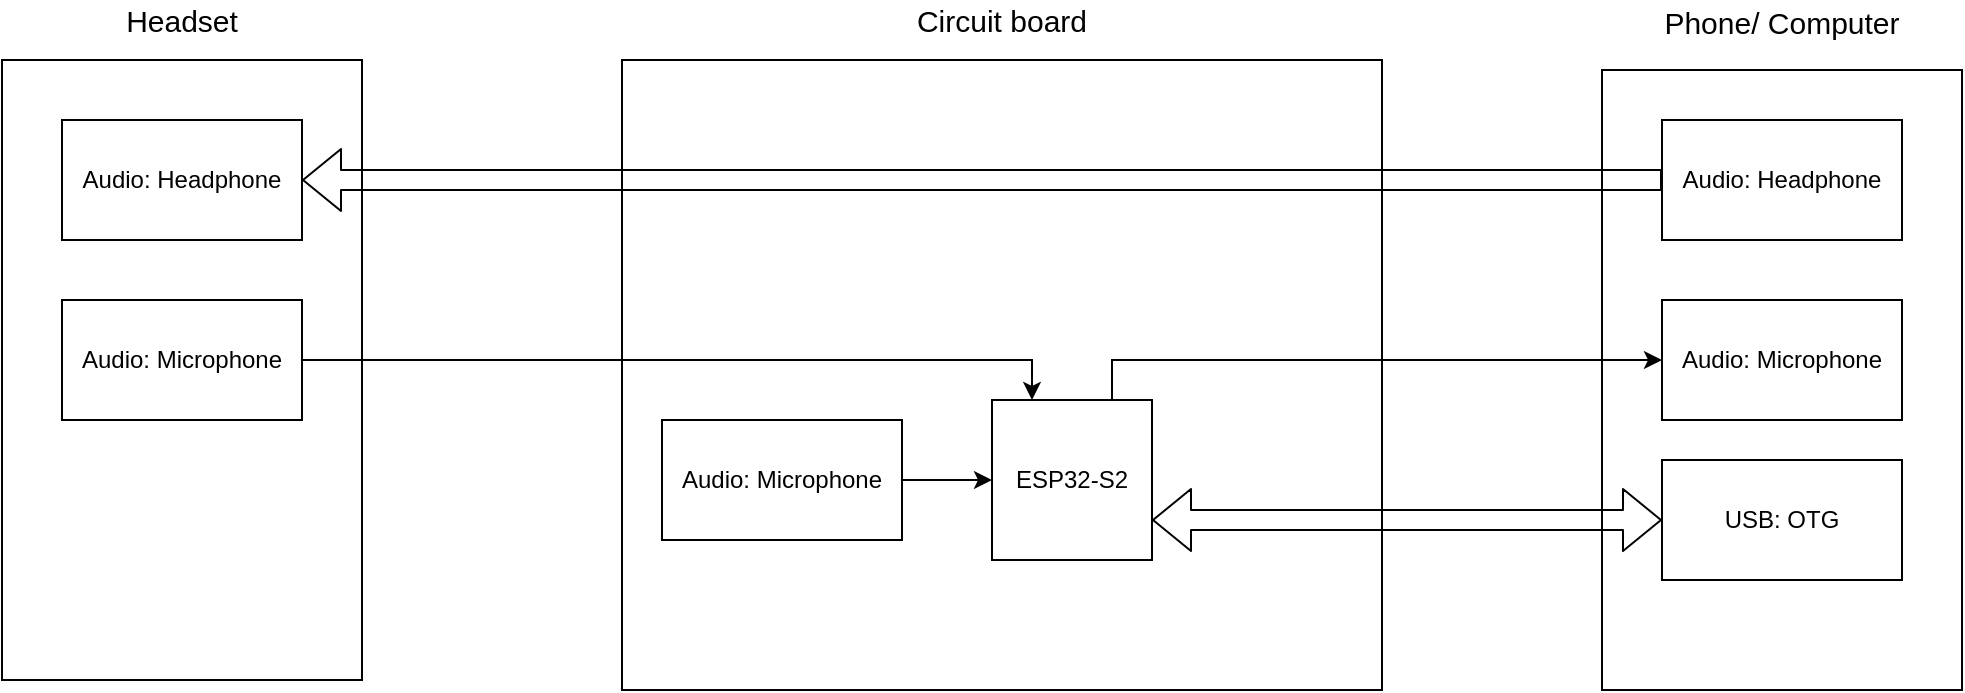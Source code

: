 <mxfile version="13.9.9" type="github">
  <diagram id="VRpXU8cP2z5s0b_zoVHM" name="Page-1">
    <mxGraphModel dx="920" dy="868" grid="1" gridSize="10" guides="1" tooltips="1" connect="1" arrows="1" fold="1" page="1" pageScale="1" pageWidth="1169" pageHeight="827" math="0" shadow="0">
      <root>
        <mxCell id="0" />
        <mxCell id="1" parent="0" />
        <mxCell id="N3TpXI0J3rCTfdHOcocq-15" style="edgeStyle=orthogonalEdgeStyle;rounded=0;orthogonalLoop=1;jettySize=auto;html=1;exitX=0.75;exitY=0;exitDx=0;exitDy=0;" edge="1" parent="1" source="N3TpXI0J3rCTfdHOcocq-1" target="N3TpXI0J3rCTfdHOcocq-2">
          <mxGeometry relative="1" as="geometry" />
        </mxCell>
        <mxCell id="N3TpXI0J3rCTfdHOcocq-1" value="ESP32-S2" style="whiteSpace=wrap;html=1;aspect=fixed;" vertex="1" parent="1">
          <mxGeometry x="585" y="350" width="80" height="80" as="geometry" />
        </mxCell>
        <mxCell id="N3TpXI0J3rCTfdHOcocq-2" value="Audio: Microphone" style="rounded=0;whiteSpace=wrap;html=1;" vertex="1" parent="1">
          <mxGeometry x="920" y="300" width="120" height="60" as="geometry" />
        </mxCell>
        <mxCell id="N3TpXI0J3rCTfdHOcocq-3" value="Audio: Headphone" style="rounded=0;whiteSpace=wrap;html=1;" vertex="1" parent="1">
          <mxGeometry x="920" y="210" width="120" height="60" as="geometry" />
        </mxCell>
        <mxCell id="N3TpXI0J3rCTfdHOcocq-4" value="USB: OTG" style="rounded=0;whiteSpace=wrap;html=1;" vertex="1" parent="1">
          <mxGeometry x="920" y="380" width="120" height="60" as="geometry" />
        </mxCell>
        <mxCell id="N3TpXI0J3rCTfdHOcocq-5" value="" style="rounded=0;whiteSpace=wrap;html=1;fillColor=none;" vertex="1" parent="1">
          <mxGeometry x="400" y="180" width="380" height="315" as="geometry" />
        </mxCell>
        <mxCell id="N3TpXI0J3rCTfdHOcocq-6" value="&lt;font style=&quot;font-size: 15px&quot;&gt;Phone/ Computer&lt;br&gt;&lt;br&gt;&lt;/font&gt;" style="text;html=1;strokeColor=none;fillColor=none;align=center;verticalAlign=middle;whiteSpace=wrap;rounded=0;" vertex="1" parent="1">
          <mxGeometry x="920" y="160" width="120" height="20" as="geometry" />
        </mxCell>
        <mxCell id="N3TpXI0J3rCTfdHOcocq-7" value="Audio: Headphone" style="rounded=0;whiteSpace=wrap;html=1;" vertex="1" parent="1">
          <mxGeometry x="120" y="210" width="120" height="60" as="geometry" />
        </mxCell>
        <mxCell id="N3TpXI0J3rCTfdHOcocq-10" value="" style="rounded=0;whiteSpace=wrap;html=1;fillColor=none;" vertex="1" parent="1">
          <mxGeometry x="90" y="180" width="180" height="310" as="geometry" />
        </mxCell>
        <mxCell id="N3TpXI0J3rCTfdHOcocq-11" value="&lt;font style=&quot;font-size: 15px&quot;&gt;Headset&lt;/font&gt;" style="text;html=1;strokeColor=none;fillColor=none;align=center;verticalAlign=middle;whiteSpace=wrap;rounded=0;" vertex="1" parent="1">
          <mxGeometry x="160" y="150" width="40" height="20" as="geometry" />
        </mxCell>
        <mxCell id="N3TpXI0J3rCTfdHOcocq-12" value="" style="shape=flexArrow;endArrow=classic;startArrow=classic;html=1;entryX=0;entryY=0.5;entryDx=0;entryDy=0;exitX=1;exitY=0.75;exitDx=0;exitDy=0;" edge="1" parent="1" source="N3TpXI0J3rCTfdHOcocq-1" target="N3TpXI0J3rCTfdHOcocq-4">
          <mxGeometry width="50" height="50" relative="1" as="geometry">
            <mxPoint x="490" y="520" as="sourcePoint" />
            <mxPoint x="540" y="470" as="targetPoint" />
          </mxGeometry>
        </mxCell>
        <mxCell id="N3TpXI0J3rCTfdHOcocq-17" style="edgeStyle=orthogonalEdgeStyle;rounded=0;orthogonalLoop=1;jettySize=auto;html=1;entryX=0.25;entryY=0;entryDx=0;entryDy=0;" edge="1" parent="1" source="N3TpXI0J3rCTfdHOcocq-16" target="N3TpXI0J3rCTfdHOcocq-1">
          <mxGeometry relative="1" as="geometry" />
        </mxCell>
        <mxCell id="N3TpXI0J3rCTfdHOcocq-16" value="Audio: Microphone" style="rounded=0;whiteSpace=wrap;html=1;" vertex="1" parent="1">
          <mxGeometry x="120" y="300" width="120" height="60" as="geometry" />
        </mxCell>
        <mxCell id="N3TpXI0J3rCTfdHOcocq-19" value="" style="shape=flexArrow;endArrow=classic;html=1;exitX=0;exitY=0.5;exitDx=0;exitDy=0;entryX=1;entryY=0.5;entryDx=0;entryDy=0;" edge="1" parent="1" source="N3TpXI0J3rCTfdHOcocq-3" target="N3TpXI0J3rCTfdHOcocq-7">
          <mxGeometry width="50" height="50" relative="1" as="geometry">
            <mxPoint x="770" y="230" as="sourcePoint" />
            <mxPoint x="320" y="240" as="targetPoint" />
          </mxGeometry>
        </mxCell>
        <mxCell id="N3TpXI0J3rCTfdHOcocq-21" style="edgeStyle=orthogonalEdgeStyle;rounded=0;orthogonalLoop=1;jettySize=auto;html=1;entryX=0;entryY=0.5;entryDx=0;entryDy=0;" edge="1" parent="1" source="N3TpXI0J3rCTfdHOcocq-20" target="N3TpXI0J3rCTfdHOcocq-1">
          <mxGeometry relative="1" as="geometry" />
        </mxCell>
        <mxCell id="N3TpXI0J3rCTfdHOcocq-20" value="Audio: Microphone" style="rounded=0;whiteSpace=wrap;html=1;" vertex="1" parent="1">
          <mxGeometry x="420" y="360" width="120" height="60" as="geometry" />
        </mxCell>
        <mxCell id="N3TpXI0J3rCTfdHOcocq-22" value="" style="rounded=0;whiteSpace=wrap;html=1;fillColor=none;" vertex="1" parent="1">
          <mxGeometry x="890" y="185" width="180" height="310" as="geometry" />
        </mxCell>
        <mxCell id="N3TpXI0J3rCTfdHOcocq-23" value="&lt;font style=&quot;font-size: 15px&quot;&gt;Circuit board&lt;/font&gt;" style="text;html=1;strokeColor=none;fillColor=none;align=center;verticalAlign=middle;whiteSpace=wrap;rounded=0;" vertex="1" parent="1">
          <mxGeometry x="510" y="150" width="160" height="20" as="geometry" />
        </mxCell>
      </root>
    </mxGraphModel>
  </diagram>
</mxfile>
